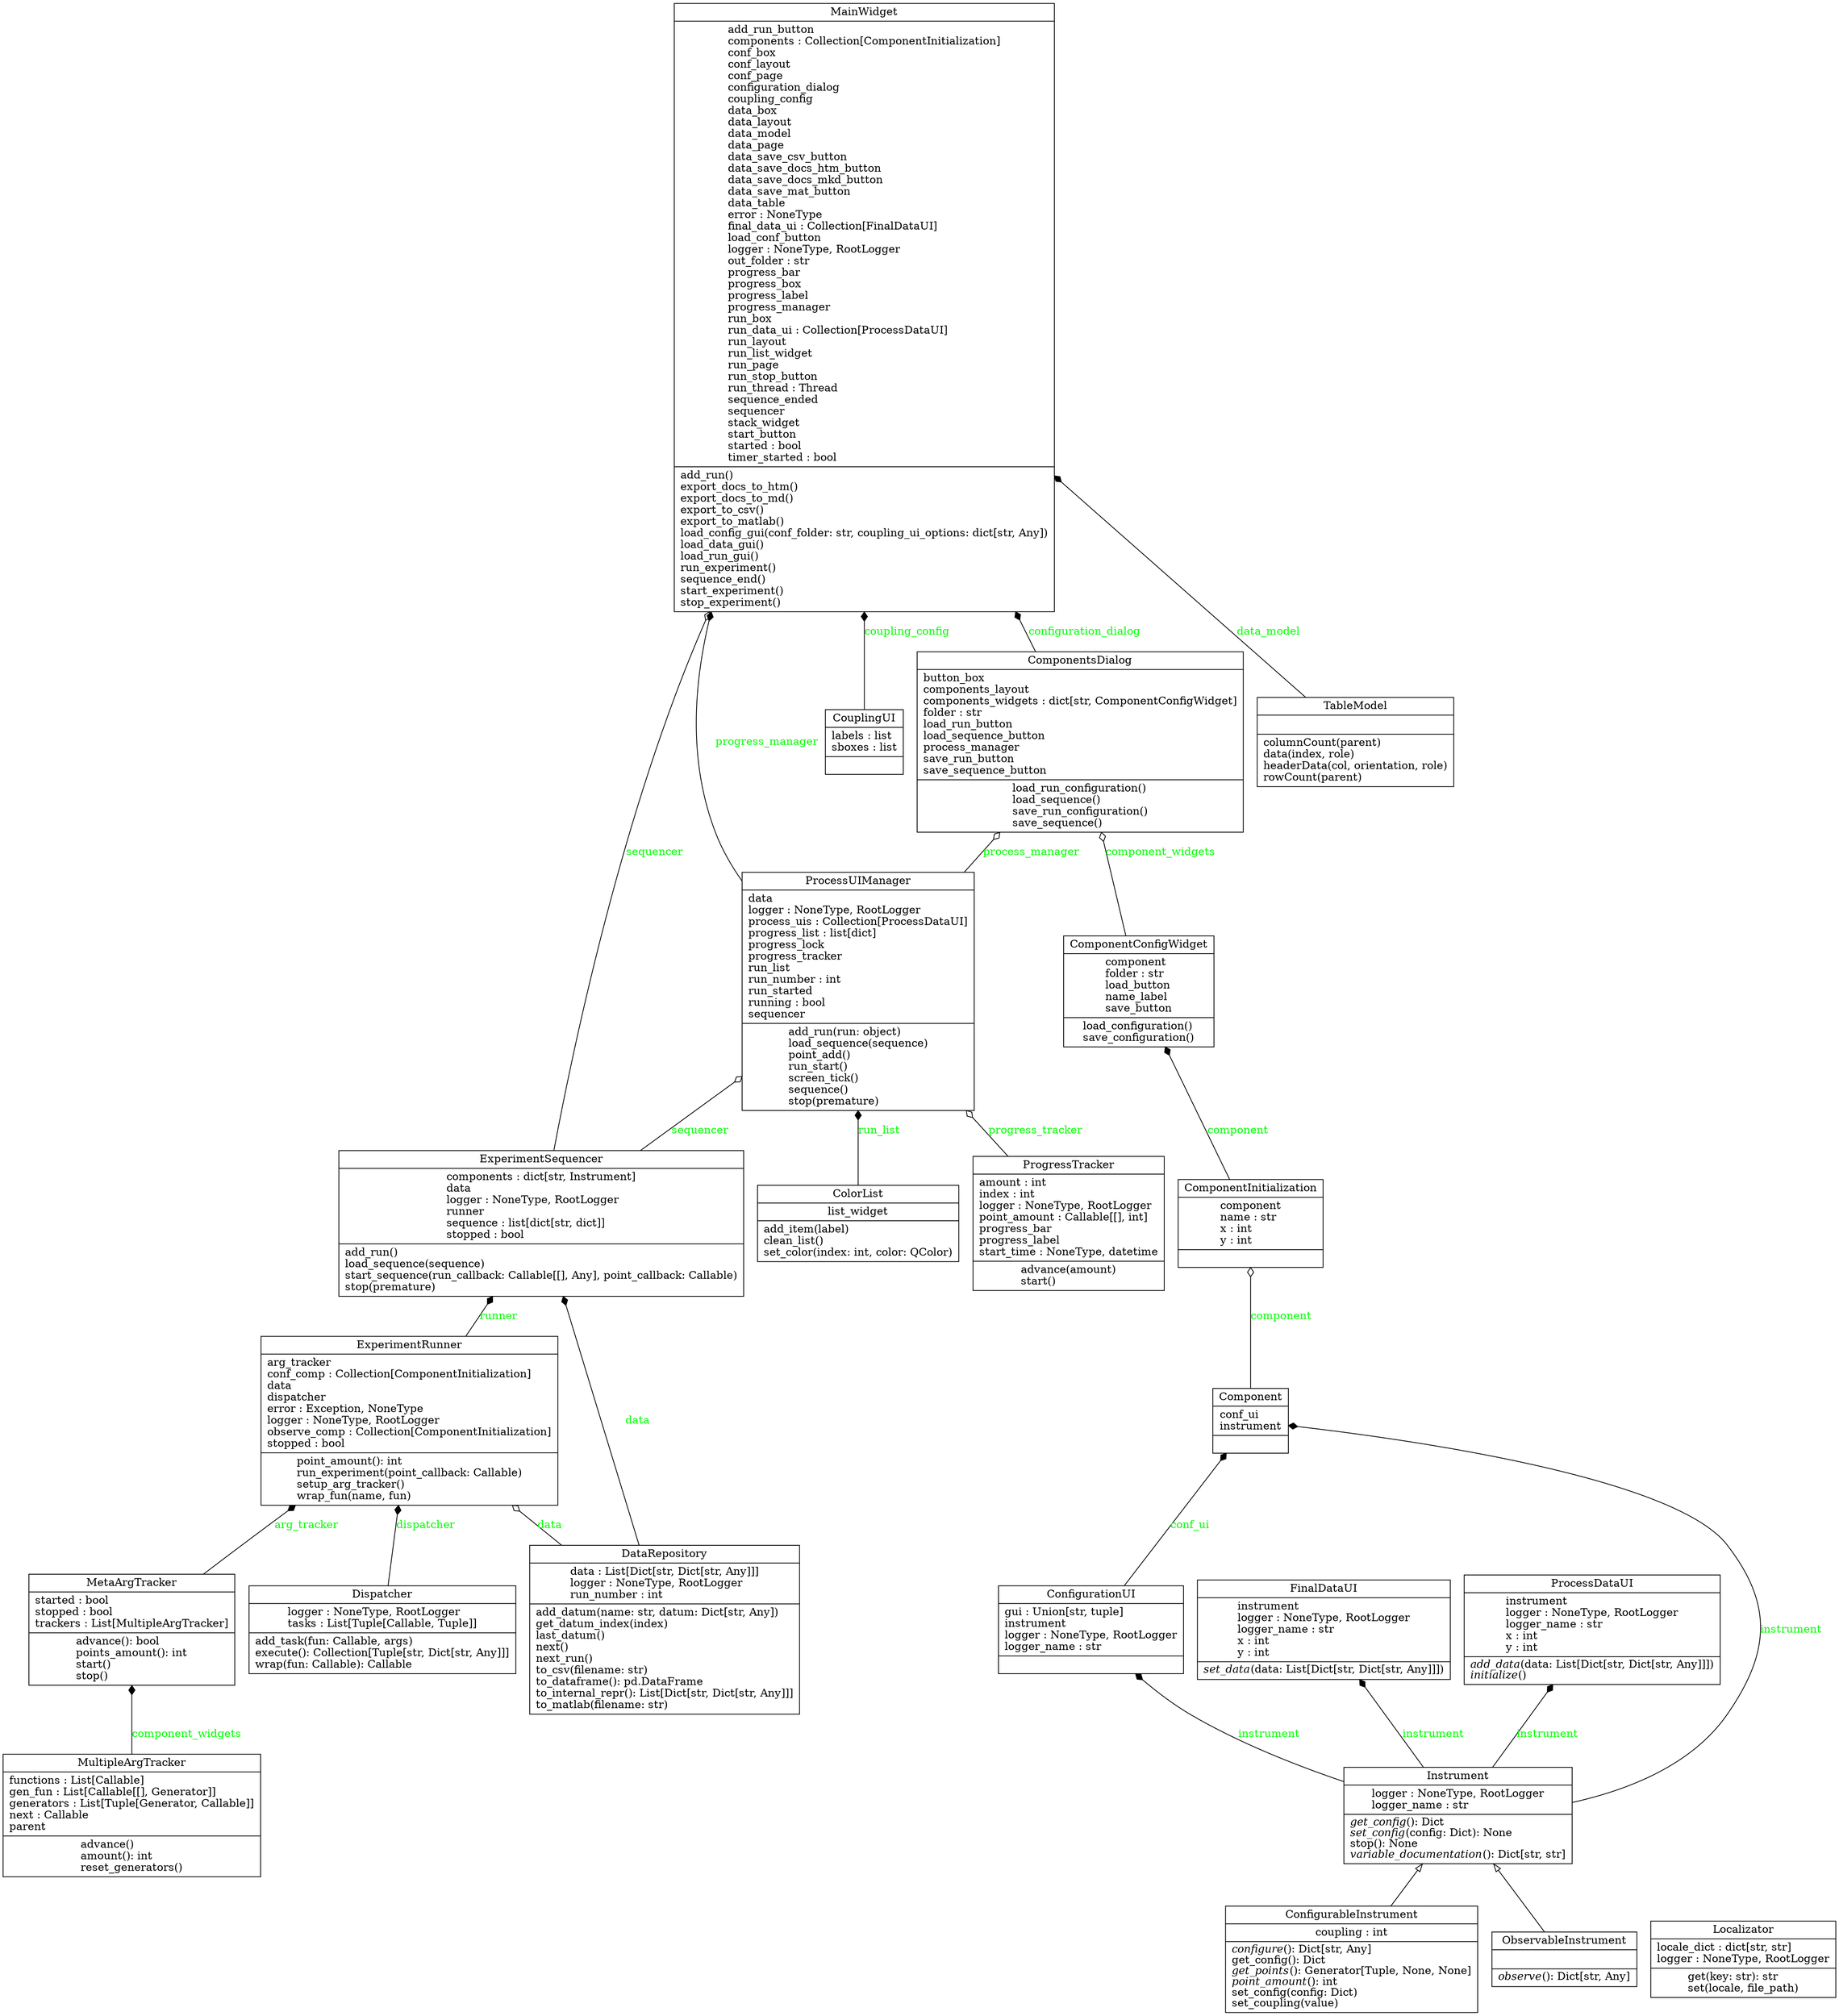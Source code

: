digraph "classes_SER" {
rankdir=BT
charset="utf-8"
"SER.ui.color_list.ColorList" [color="black", fontcolor="black", label=<{ColorList|list_widget<br ALIGN="LEFT"/>|add_item(label)<br ALIGN="LEFT"/>clean_list()<br ALIGN="LEFT"/>set_color(index: int, color: QColor)<br ALIGN="LEFT"/>}>, shape="record", style="solid"];
"SER.interfaces.component.Component" [color="black", fontcolor="black", label=<{Component|conf_ui<br ALIGN="LEFT"/>instrument<br ALIGN="LEFT"/>|}>, shape="record", style="solid"];
"SER.ui.components_dialog.ComponentConfigWidget" [color="black", fontcolor="black", label=<{ComponentConfigWidget|component<br ALIGN="LEFT"/>folder : str<br ALIGN="LEFT"/>load_button<br ALIGN="LEFT"/>name_label<br ALIGN="LEFT"/>save_button<br ALIGN="LEFT"/>|load_configuration()<br ALIGN="LEFT"/>save_configuration()<br ALIGN="LEFT"/>}>, shape="record", style="solid"];
"SER.interfaces.component.ComponentInitialization" [color="black", fontcolor="black", label=<{ComponentInitialization|component<br ALIGN="LEFT"/>name : str<br ALIGN="LEFT"/>x : int<br ALIGN="LEFT"/>y : int<br ALIGN="LEFT"/>|}>, shape="record", style="solid"];
"SER.ui.components_dialog.ComponentsDialog" [color="black", fontcolor="black", label=<{ComponentsDialog|button_box<br ALIGN="LEFT"/>components_layout<br ALIGN="LEFT"/>components_widgets : dict[str, ComponentConfigWidget]<br ALIGN="LEFT"/>folder : str<br ALIGN="LEFT"/>load_run_button<br ALIGN="LEFT"/>load_sequence_button<br ALIGN="LEFT"/>process_manager<br ALIGN="LEFT"/>save_run_button<br ALIGN="LEFT"/>save_sequence_button<br ALIGN="LEFT"/>|load_run_configuration()<br ALIGN="LEFT"/>load_sequence()<br ALIGN="LEFT"/>save_run_configuration()<br ALIGN="LEFT"/>save_sequence()<br ALIGN="LEFT"/>}>, shape="record", style="solid"];
"SER.interfaces.instrument.ConfigurableInstrument" [color="black", fontcolor="black", label=<{ConfigurableInstrument|coupling : int<br ALIGN="LEFT"/>|<I>configure</I>(): Dict[str, Any]<br ALIGN="LEFT"/>get_config(): Dict<br ALIGN="LEFT"/><I>get_points</I>(): Generator[Tuple, None, None]<br ALIGN="LEFT"/><I>point_amount</I>(): int<br ALIGN="LEFT"/>set_config(config: Dict)<br ALIGN="LEFT"/>set_coupling(value)<br ALIGN="LEFT"/>}>, shape="record", style="solid"];
"SER.interfaces.user_interface.ConfigurationUI" [color="black", fontcolor="black", label=<{ConfigurationUI|gui : Union[str, tuple]<br ALIGN="LEFT"/>instrument<br ALIGN="LEFT"/>logger : NoneType, RootLogger<br ALIGN="LEFT"/>logger_name : str<br ALIGN="LEFT"/>|}>, shape="record", style="solid"];
"SER.ui.coupling_ui.CouplingUI" [color="black", fontcolor="black", label=<{CouplingUI|labels : list<br ALIGN="LEFT"/>sboxes : list<br ALIGN="LEFT"/>|}>, shape="record", style="solid"];
"SER.model.data_repository.DataRepository" [color="black", fontcolor="black", label=<{DataRepository|data : List[Dict[str, Dict[str, Any]]]<br ALIGN="LEFT"/>logger : NoneType, RootLogger<br ALIGN="LEFT"/>run_number : int<br ALIGN="LEFT"/>|add_datum(name: str, datum: Dict[str, Any])<br ALIGN="LEFT"/>get_datum_index(index)<br ALIGN="LEFT"/>last_datum()<br ALIGN="LEFT"/>next()<br ALIGN="LEFT"/>next_run()<br ALIGN="LEFT"/>to_csv(filename: str)<br ALIGN="LEFT"/>to_dataframe(): pd.DataFrame<br ALIGN="LEFT"/>to_internal_repr(): List[Dict[str, Dict[str, Any]]]<br ALIGN="LEFT"/>to_matlab(filename: str)<br ALIGN="LEFT"/>}>, shape="record", style="solid"];
"SER.model.dispatcher.Dispatcher" [color="black", fontcolor="black", label=<{Dispatcher|logger : NoneType, RootLogger<br ALIGN="LEFT"/>tasks : List[Tuple[Callable, Tuple]]<br ALIGN="LEFT"/>|add_task(fun: Callable, args)<br ALIGN="LEFT"/>execute(): Collection[Tuple[str, Dict[str, Any]]]<br ALIGN="LEFT"/>wrap(fun: Callable): Callable<br ALIGN="LEFT"/>}>, shape="record", style="solid"];
"SER.model.runner.ExperimentRunner" [color="black", fontcolor="black", label=<{ExperimentRunner|arg_tracker<br ALIGN="LEFT"/>conf_comp : Collection[ComponentInitialization]<br ALIGN="LEFT"/>data<br ALIGN="LEFT"/>dispatcher<br ALIGN="LEFT"/>error : Exception, NoneType<br ALIGN="LEFT"/>logger : NoneType, RootLogger<br ALIGN="LEFT"/>observe_comp : Collection[ComponentInitialization]<br ALIGN="LEFT"/>stopped : bool<br ALIGN="LEFT"/>|point_amount(): int<br ALIGN="LEFT"/>run_experiment(point_callback: Callable)<br ALIGN="LEFT"/>setup_arg_tracker()<br ALIGN="LEFT"/>wrap_fun(name, fun)<br ALIGN="LEFT"/>}>, shape="record", style="solid"];
"SER.model.sequencer.ExperimentSequencer" [color="black", fontcolor="black", label=<{ExperimentSequencer|components : dict[str, Instrument]<br ALIGN="LEFT"/>data<br ALIGN="LEFT"/>logger : NoneType, RootLogger<br ALIGN="LEFT"/>runner<br ALIGN="LEFT"/>sequence : list[dict[str, dict]]<br ALIGN="LEFT"/>stopped : bool<br ALIGN="LEFT"/>|add_run()<br ALIGN="LEFT"/>load_sequence(sequence)<br ALIGN="LEFT"/>start_sequence(run_callback: Callable[[], Any], point_callback: Callable)<br ALIGN="LEFT"/>stop(premature)<br ALIGN="LEFT"/>}>, shape="record", style="solid"];
"SER.interfaces.user_interface.FinalDataUI" [color="black", fontcolor="black", label=<{FinalDataUI|instrument<br ALIGN="LEFT"/>logger : NoneType, RootLogger<br ALIGN="LEFT"/>logger_name : str<br ALIGN="LEFT"/>x : int<br ALIGN="LEFT"/>y : int<br ALIGN="LEFT"/>|<I>set_data</I>(data: List[Dict[str, Dict[str, Any]]])<br ALIGN="LEFT"/>}>, shape="record", style="solid"];
"SER.interfaces.instrument.Instrument" [color="black", fontcolor="black", label=<{Instrument|logger : NoneType, RootLogger<br ALIGN="LEFT"/>logger_name : str<br ALIGN="LEFT"/>|<I>get_config</I>(): Dict<br ALIGN="LEFT"/><I>set_config</I>(config: Dict): None<br ALIGN="LEFT"/>stop(): None<br ALIGN="LEFT"/><I>variable_documentation</I>(): Dict[str, str]<br ALIGN="LEFT"/>}>, shape="record", style="solid"];
"SER.ui.localization.Localizator" [color="black", fontcolor="black", label=<{Localizator|locale_dict : dict[str, str]<br ALIGN="LEFT"/>logger : NoneType, RootLogger<br ALIGN="LEFT"/>|get(key: str): str<br ALIGN="LEFT"/>set(locale, file_path)<br ALIGN="LEFT"/>}>, shape="record", style="solid"];
"SER.ui.main_window.MainWidget" [color="black", fontcolor="black", label=<{MainWidget|add_run_button<br ALIGN="LEFT"/>components : Collection[ComponentInitialization]<br ALIGN="LEFT"/>conf_box<br ALIGN="LEFT"/>conf_layout<br ALIGN="LEFT"/>conf_page<br ALIGN="LEFT"/>configuration_dialog<br ALIGN="LEFT"/>coupling_config<br ALIGN="LEFT"/>data_box<br ALIGN="LEFT"/>data_layout<br ALIGN="LEFT"/>data_model<br ALIGN="LEFT"/>data_page<br ALIGN="LEFT"/>data_save_csv_button<br ALIGN="LEFT"/>data_save_docs_htm_button<br ALIGN="LEFT"/>data_save_docs_mkd_button<br ALIGN="LEFT"/>data_save_mat_button<br ALIGN="LEFT"/>data_table<br ALIGN="LEFT"/>error : NoneType<br ALIGN="LEFT"/>final_data_ui : Collection[FinalDataUI]<br ALIGN="LEFT"/>load_conf_button<br ALIGN="LEFT"/>logger : NoneType, RootLogger<br ALIGN="LEFT"/>out_folder : str<br ALIGN="LEFT"/>progress_bar<br ALIGN="LEFT"/>progress_box<br ALIGN="LEFT"/>progress_label<br ALIGN="LEFT"/>progress_manager<br ALIGN="LEFT"/>run_box<br ALIGN="LEFT"/>run_data_ui : Collection[ProcessDataUI]<br ALIGN="LEFT"/>run_layout<br ALIGN="LEFT"/>run_list_widget<br ALIGN="LEFT"/>run_page<br ALIGN="LEFT"/>run_stop_button<br ALIGN="LEFT"/>run_thread : Thread<br ALIGN="LEFT"/>sequence_ended<br ALIGN="LEFT"/>sequencer<br ALIGN="LEFT"/>stack_widget<br ALIGN="LEFT"/>start_button<br ALIGN="LEFT"/>started : bool<br ALIGN="LEFT"/>timer_started : bool<br ALIGN="LEFT"/>|add_run()<br ALIGN="LEFT"/>export_docs_to_htm()<br ALIGN="LEFT"/>export_docs_to_md()<br ALIGN="LEFT"/>export_to_csv()<br ALIGN="LEFT"/>export_to_matlab()<br ALIGN="LEFT"/>load_config_gui(conf_folder: str, coupling_ui_options: dict[str, Any])<br ALIGN="LEFT"/>load_data_gui()<br ALIGN="LEFT"/>load_run_gui()<br ALIGN="LEFT"/>run_experiment()<br ALIGN="LEFT"/>sequence_end()<br ALIGN="LEFT"/>start_experiment()<br ALIGN="LEFT"/>stop_experiment()<br ALIGN="LEFT"/>}>, shape="record", style="solid"];
"SER.model.gen.MetaArgTracker" [color="black", fontcolor="black", label=<{MetaArgTracker|started : bool<br ALIGN="LEFT"/>stopped : bool<br ALIGN="LEFT"/>trackers : List[MultipleArgTracker]<br ALIGN="LEFT"/>|advance(): bool<br ALIGN="LEFT"/>points_amount(): int<br ALIGN="LEFT"/>start()<br ALIGN="LEFT"/>stop()<br ALIGN="LEFT"/>}>, shape="record", style="solid"];
"SER.model.gen.MultipleArgTracker" [color="black", fontcolor="black", label=<{MultipleArgTracker|functions : List[Callable]<br ALIGN="LEFT"/>gen_fun : List[Callable[[], Generator]]<br ALIGN="LEFT"/>generators : List[Tuple[Generator, Callable]]<br ALIGN="LEFT"/>next : Callable<br ALIGN="LEFT"/>parent<br ALIGN="LEFT"/>|advance()<br ALIGN="LEFT"/>amount(): int<br ALIGN="LEFT"/>reset_generators()<br ALIGN="LEFT"/>}>, shape="record", style="solid"];
"SER.interfaces.instrument.ObservableInstrument" [color="black", fontcolor="black", label=<{ObservableInstrument|<br ALIGN="LEFT"/>|<I>observe</I>(): Dict[str, Any]<br ALIGN="LEFT"/>}>, shape="record", style="solid"];
"SER.interfaces.user_interface.ProcessDataUI" [color="black", fontcolor="black", label=<{ProcessDataUI|instrument<br ALIGN="LEFT"/>logger : NoneType, RootLogger<br ALIGN="LEFT"/>logger_name : str<br ALIGN="LEFT"/>x : int<br ALIGN="LEFT"/>y : int<br ALIGN="LEFT"/>|<I>add_data</I>(data: List[Dict[str, Dict[str, Any]]])<br ALIGN="LEFT"/><I>initialize</I>()<br ALIGN="LEFT"/>}>, shape="record", style="solid"];
"SER.ui.process_ui_manager.ProcessUIManager" [color="black", fontcolor="black", label=<{ProcessUIManager|data<br ALIGN="LEFT"/>logger : NoneType, RootLogger<br ALIGN="LEFT"/>process_uis : Collection[ProcessDataUI]<br ALIGN="LEFT"/>progress_list : list[dict]<br ALIGN="LEFT"/>progress_lock<br ALIGN="LEFT"/>progress_tracker<br ALIGN="LEFT"/>run_list<br ALIGN="LEFT"/>run_number : int<br ALIGN="LEFT"/>run_started<br ALIGN="LEFT"/>running : bool<br ALIGN="LEFT"/>sequencer<br ALIGN="LEFT"/>|add_run(run: object)<br ALIGN="LEFT"/>load_sequence(sequence)<br ALIGN="LEFT"/>point_add()<br ALIGN="LEFT"/>run_start()<br ALIGN="LEFT"/>screen_tick()<br ALIGN="LEFT"/>sequence()<br ALIGN="LEFT"/>stop(premature)<br ALIGN="LEFT"/>}>, shape="record", style="solid"];
"SER.ui.progress_tracker.ProgressTracker" [color="black", fontcolor="black", label=<{ProgressTracker|amount : int<br ALIGN="LEFT"/>index : int<br ALIGN="LEFT"/>logger : NoneType, RootLogger<br ALIGN="LEFT"/>point_amount : Callable[[], int]<br ALIGN="LEFT"/>progress_bar<br ALIGN="LEFT"/>progress_label<br ALIGN="LEFT"/>start_time : NoneType, datetime<br ALIGN="LEFT"/>|advance(amount)<br ALIGN="LEFT"/>start()<br ALIGN="LEFT"/>}>, shape="record", style="solid"];
"SER.ui.data_table.TableModel" [color="black", fontcolor="black", label=<{TableModel|<br ALIGN="LEFT"/>|columnCount(parent)<br ALIGN="LEFT"/>data(index, role)<br ALIGN="LEFT"/>headerData(col, orientation, role)<br ALIGN="LEFT"/>rowCount(parent)<br ALIGN="LEFT"/>}>, shape="record", style="solid"];
"SER.interfaces.instrument.ConfigurableInstrument" -> "SER.interfaces.instrument.Instrument" [arrowhead="empty", arrowtail="none"];
"SER.interfaces.instrument.ObservableInstrument" -> "SER.interfaces.instrument.Instrument" [arrowhead="empty", arrowtail="none"];
"SER.interfaces.component.ComponentInitialization" -> "SER.ui.components_dialog.ComponentConfigWidget" [arrowhead="diamond", arrowtail="none", fontcolor="green", label="component", style="solid"];
"SER.interfaces.instrument.Instrument" -> "SER.interfaces.component.Component" [arrowhead="diamond", arrowtail="none", fontcolor="green", label="instrument", style="solid"];
"SER.interfaces.instrument.Instrument" -> "SER.interfaces.user_interface.ConfigurationUI" [arrowhead="diamond", arrowtail="none", fontcolor="green", label="instrument", style="solid"];
"SER.interfaces.instrument.Instrument" -> "SER.interfaces.user_interface.FinalDataUI" [arrowhead="diamond", arrowtail="none", fontcolor="green", label="instrument", style="solid"];
"SER.interfaces.instrument.Instrument" -> "SER.interfaces.user_interface.ProcessDataUI" [arrowhead="diamond", arrowtail="none", fontcolor="green", label="instrument", style="solid"];
"SER.interfaces.user_interface.ConfigurationUI" -> "SER.interfaces.component.Component" [arrowhead="diamond", arrowtail="none", fontcolor="green", label="conf_ui", style="solid"];
"SER.model.data_repository.DataRepository" -> "SER.model.sequencer.ExperimentSequencer" [arrowhead="diamond", arrowtail="none", fontcolor="green", label="data", style="solid"];
"SER.model.dispatcher.Dispatcher" -> "SER.model.runner.ExperimentRunner" [arrowhead="diamond", arrowtail="none", fontcolor="green", label="dispatcher", style="solid"];
"SER.model.gen.MetaArgTracker" -> "SER.model.runner.ExperimentRunner" [arrowhead="diamond", arrowtail="none", fontcolor="green", label="arg_tracker", style="solid"];
"SER.model.runner.ExperimentRunner" -> "SER.model.sequencer.ExperimentSequencer" [arrowhead="diamond", arrowtail="none", fontcolor="green", label="runner", style="solid"];
"SER.ui.color_list.ColorList" -> "SER.ui.process_ui_manager.ProcessUIManager" [arrowhead="diamond", arrowtail="none", fontcolor="green", label="run_list", style="solid"];
"SER.ui.components_dialog.ComponentsDialog" -> "SER.ui.main_window.MainWidget" [arrowhead="diamond", arrowtail="none", fontcolor="green", label="configuration_dialog", style="solid"];
"SER.ui.coupling_ui.CouplingUI" -> "SER.ui.main_window.MainWidget" [arrowhead="diamond", arrowtail="none", fontcolor="green", label="coupling_config", style="solid"];
"SER.ui.data_table.TableModel" -> "SER.ui.main_window.MainWidget" [arrowhead="diamond", arrowtail="none", fontcolor="green", label="data_model", style="solid"];
"SER.ui.process_ui_manager.ProcessUIManager" -> "SER.ui.main_window.MainWidget" [arrowhead="diamond", arrowtail="none", fontcolor="green", label="progress_manager", style="solid"];
"SER.interfaces.component.Component" -> "SER.interfaces.component.ComponentInitialization" [arrowhead="odiamond", arrowtail="none", fontcolor="green", label="component", style="solid"];
"SER.model.data_repository.DataRepository" -> "SER.model.runner.ExperimentRunner" [arrowhead="odiamond", arrowtail="none", fontcolor="green", label="data", style="solid"];
"SER.model.sequencer.ExperimentSequencer" -> "SER.ui.main_window.MainWidget" [arrowhead="odiamond", arrowtail="none", fontcolor="green", label="sequencer", style="solid"];
"SER.model.sequencer.ExperimentSequencer" -> "SER.ui.process_ui_manager.ProcessUIManager" [arrowhead="odiamond", arrowtail="none", fontcolor="green", label="sequencer", style="solid"];
"SER.ui.process_ui_manager.ProcessUIManager" -> "SER.ui.components_dialog.ComponentsDialog" [arrowhead="odiamond", arrowtail="none", fontcolor="green", label="process_manager", style="solid"];
"SER.ui.progress_tracker.ProgressTracker" -> "SER.ui.process_ui_manager.ProcessUIManager" [arrowhead="odiamond", arrowtail="none", fontcolor="green", label="progress_tracker", style="solid"];
"SER.ui.components_dialog.ComponentConfigWidget" -> "SER.ui.components_dialog.ComponentsDialog" [arrowhead="odiamond", arrowtail="none", fontcolor="green", label="component_widgets", style="solid"];
"SER.model.gen.MultipleArgTracker" -> "SER.model.gen.MetaArgTracker" [arrowhead="diamond", arrowtail="none", fontcolor="green", label="component_widgets", style="solid"];
}

